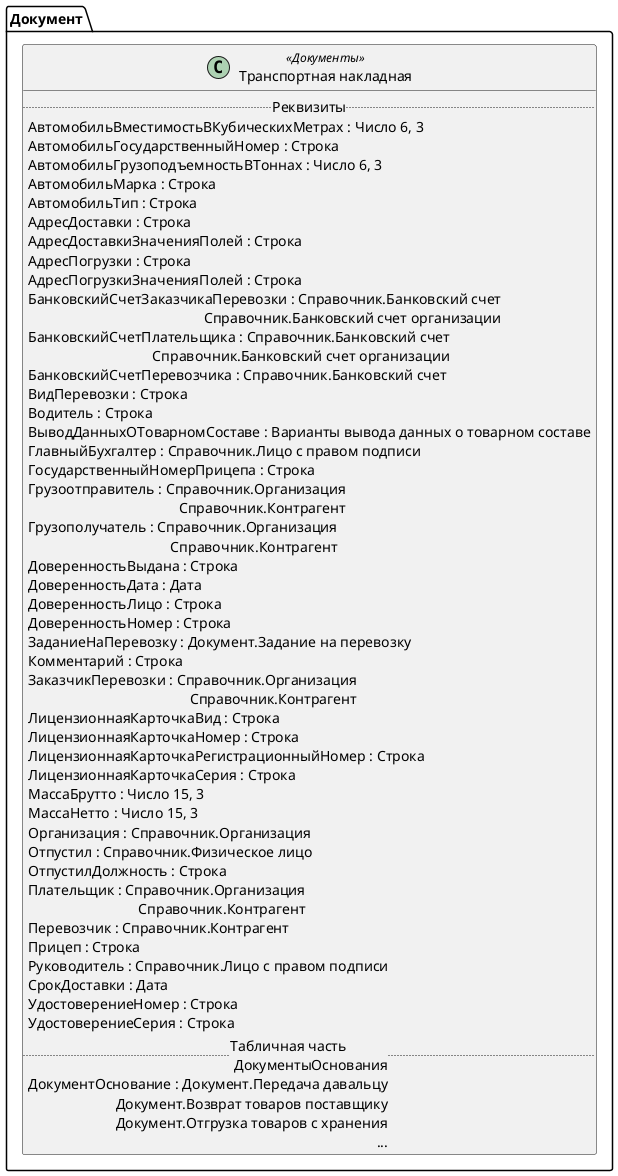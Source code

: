 ﻿@startuml ТранспортнаяНакладная
'!include templates.wsd
'..\include templates.wsd
class Документ.ТранспортнаяНакладная as "Транспортная накладная" <<Документы>>
{
..Реквизиты..
АвтомобильВместимостьВКубическихМетрах : Число 6, 3
АвтомобильГосударственныйНомер : Строка
АвтомобильГрузоподъемностьВТоннах : Число 6, 3
АвтомобильМарка : Строка
АвтомобильТип : Строка
АдресДоставки : Строка
АдресДоставкиЗначенияПолей : Строка
АдресПогрузки : Строка
АдресПогрузкиЗначенияПолей : Строка
БанковскийСчетЗаказчикаПеревозки : Справочник.Банковский счет\rСправочник.Банковский счет организации
БанковскийСчетПлательщика : Справочник.Банковский счет\rСправочник.Банковский счет организации
БанковскийСчетПеревозчика : Справочник.Банковский счет
ВидПеревозки : Строка
Водитель : Строка
ВыводДанныхОТоварномСоставе : Варианты вывода данных о товарном составе
ГлавныйБухгалтер : Справочник.Лицо с правом подписи
ГосударственныйНомерПрицепа : Строка
Грузоотправитель : Справочник.Организация\rСправочник.Контрагент
Грузополучатель : Справочник.Организация\rСправочник.Контрагент
ДоверенностьВыдана : Строка
ДоверенностьДата : Дата
ДоверенностьЛицо : Строка
ДоверенностьНомер : Строка
ЗаданиеНаПеревозку : Документ.Задание на перевозку
Комментарий : Строка
ЗаказчикПеревозки : Справочник.Организация\rСправочник.Контрагент
ЛицензионнаяКарточкаВид : Строка
ЛицензионнаяКарточкаНомер : Строка
ЛицензионнаяКарточкаРегистрационныйНомер : Строка
ЛицензионнаяКарточкаСерия : Строка
МассаБрутто : Число 15, 3
МассаНетто : Число 15, 3
Организация : Справочник.Организация
Отпустил : Справочник.Физическое лицо
ОтпустилДолжность : Строка
Плательщик : Справочник.Организация\rСправочник.Контрагент
Перевозчик : Справочник.Контрагент
Прицеп : Строка
Руководитель : Справочник.Лицо с правом подписи
СрокДоставки : Дата
УдостоверениеНомер : Строка
УдостоверениеСерия : Строка
..Табличная часть \n ДокументыОснования..
ДокументОснование : Документ.Передача давальцу\rДокумент.Возврат товаров поставщику\rДокумент.Отгрузка товаров с хранения\r...
}
@enduml

